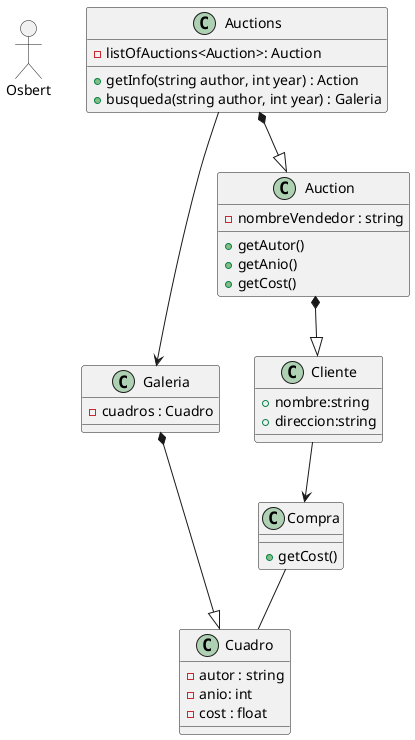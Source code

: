 @startuml

mix_actor Osbert

class Galeria{
    -cuadros : Cuadro
}
Class Cliente{
    +nombre:string
    +direccion:string
}

class Cuadro{
    - autor : string
    - anio: int
    - cost : float
}

class Compra{
    +getCost()
}

class Auctions{
    -listOfAuctions<Auction>: Auction
    +getInfo(string author, int year) : Action
    +busqueda(string author, int year) : Galeria
}

class Auction{
    -nombreVendedor : string
    +getAutor()
    +getAnio()
    +getCost()
}

Auctions*--|>Auction
Galeria*--|>Cuadro
Auction*--|>Cliente
Auctions-->Galeria
Cliente-->Compra
Compra--Cuadro

@end
